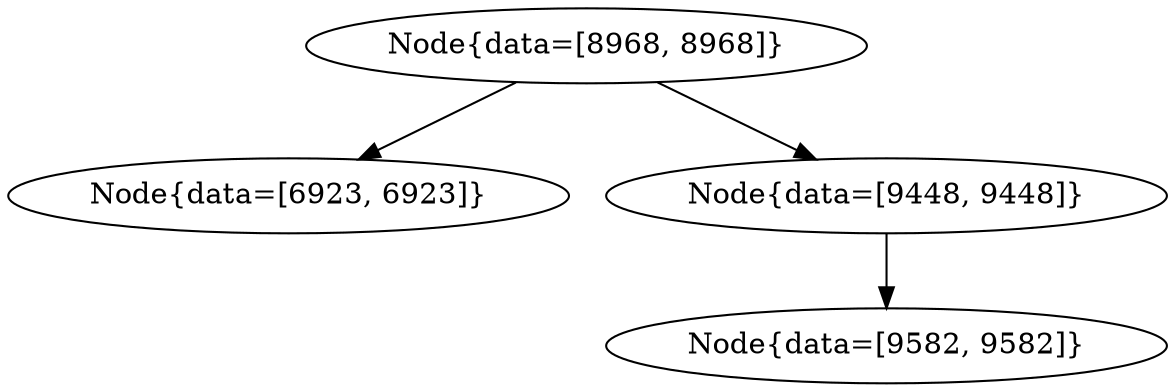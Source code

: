 digraph G{
607207876 [label="Node{data=[8968, 8968]}"]
607207876 -> 377349995
377349995 [label="Node{data=[6923, 6923]}"]
607207876 -> 1610579077
1610579077 [label="Node{data=[9448, 9448]}"]
1610579077 -> 487543854
487543854 [label="Node{data=[9582, 9582]}"]
}